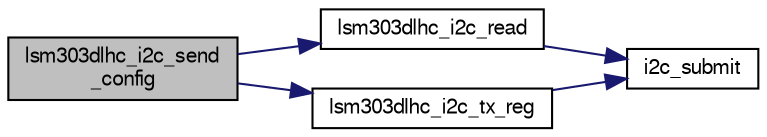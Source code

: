 digraph "lsm303dlhc_i2c_send_config"
{
  edge [fontname="FreeSans",fontsize="10",labelfontname="FreeSans",labelfontsize="10"];
  node [fontname="FreeSans",fontsize="10",shape=record];
  rankdir="LR";
  Node1 [label="lsm303dlhc_i2c_send\l_config",height=0.2,width=0.4,color="black", fillcolor="grey75", style="filled", fontcolor="black"];
  Node1 -> Node2 [color="midnightblue",fontsize="10",style="solid",fontname="FreeSans"];
  Node2 [label="lsm303dlhc_i2c_read",height=0.2,width=0.4,color="black", fillcolor="white", style="filled",URL="$lsm303dlhc__i2c_8c.html#a1b770be048cbe720436034ad1a1323a3"];
  Node2 -> Node3 [color="midnightblue",fontsize="10",style="solid",fontname="FreeSans"];
  Node3 [label="i2c_submit",height=0.2,width=0.4,color="black", fillcolor="white", style="filled",URL="$group__i2c.html#ga4eed48e542a9c71b93372f5a38d7e367",tooltip="Submit a I2C transaction. "];
  Node1 -> Node4 [color="midnightblue",fontsize="10",style="solid",fontname="FreeSans"];
  Node4 [label="lsm303dlhc_i2c_tx_reg",height=0.2,width=0.4,color="black", fillcolor="white", style="filled",URL="$lsm303dlhc__i2c_8c.html#a14b298cb4859ac3ca247d0b1afbf1d8a"];
  Node4 -> Node3 [color="midnightblue",fontsize="10",style="solid",fontname="FreeSans"];
}
